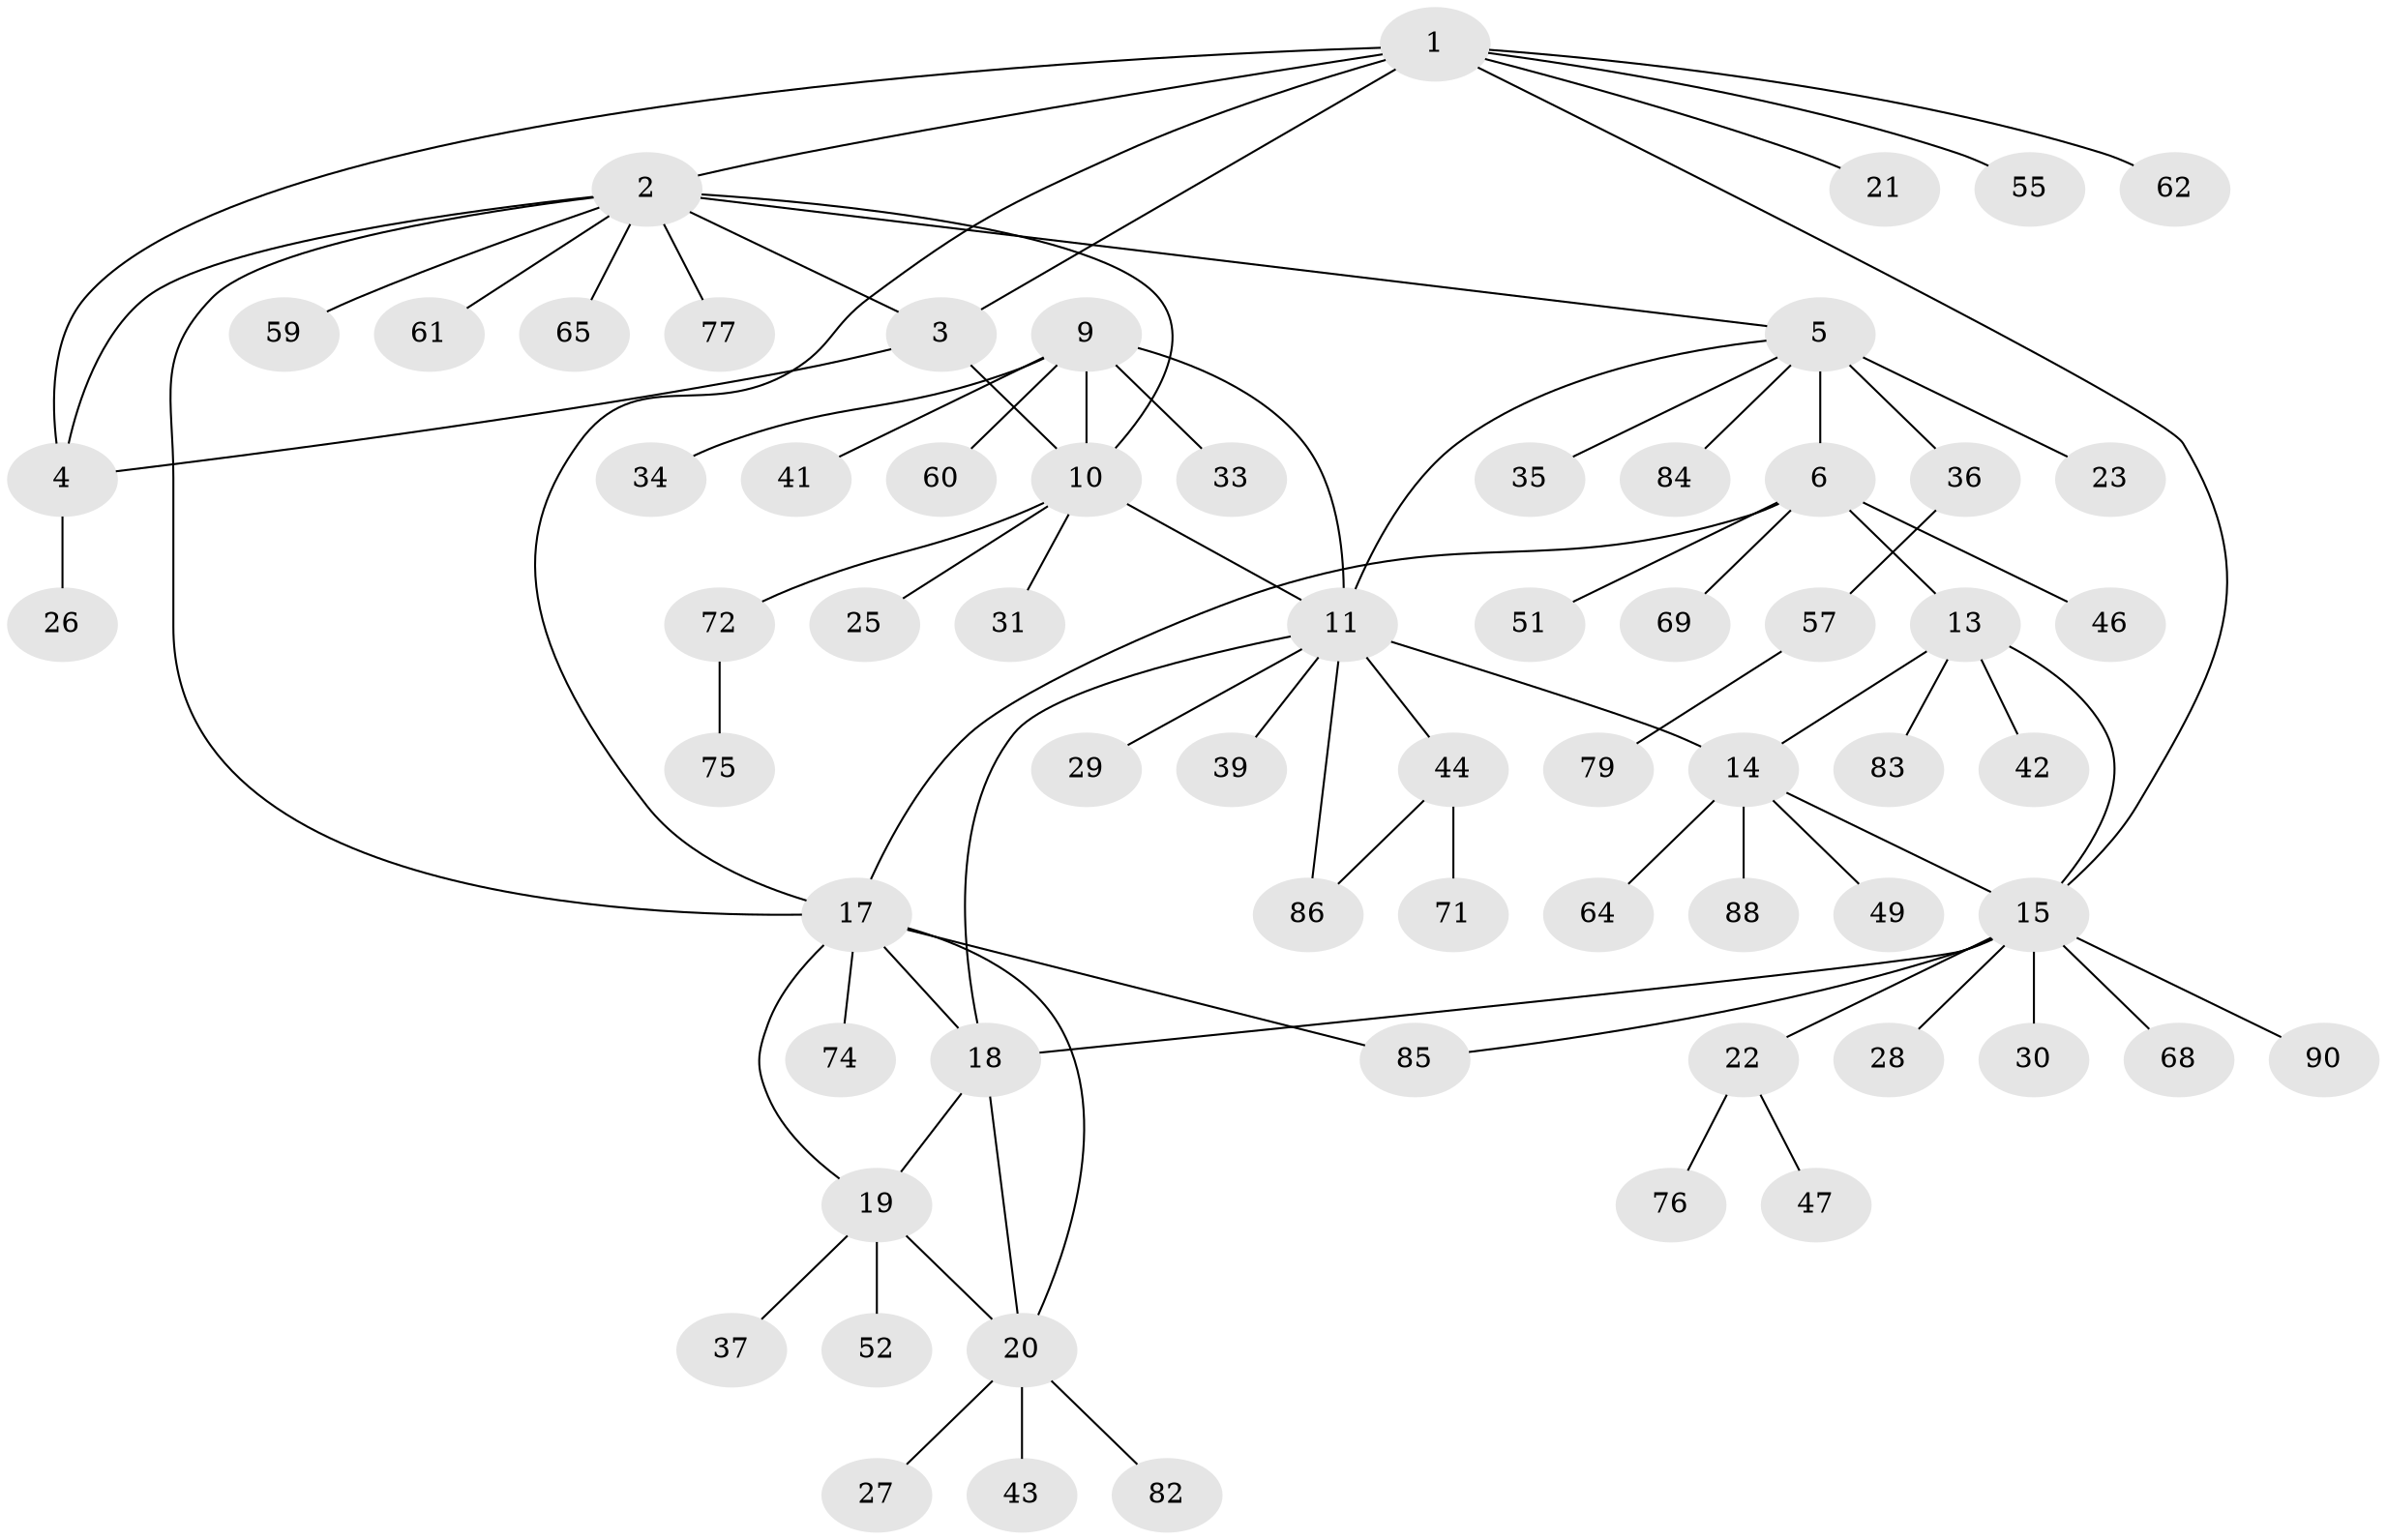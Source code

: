 // Generated by graph-tools (version 1.1) at 2025/24/03/03/25 07:24:16]
// undirected, 65 vertices, 82 edges
graph export_dot {
graph [start="1"]
  node [color=gray90,style=filled];
  1 [super="+56"];
  2 [super="+40"];
  3 [super="+81"];
  4;
  5 [super="+7"];
  6 [super="+8"];
  9 [super="+50"];
  10 [super="+12"];
  11 [super="+24"];
  13 [super="+32"];
  14 [super="+53"];
  15 [super="+16"];
  17 [super="+54"];
  18;
  19 [super="+58"];
  20 [super="+66"];
  21 [super="+80"];
  22 [super="+48"];
  23;
  25;
  26;
  27;
  28;
  29 [super="+45"];
  30 [super="+38"];
  31;
  33;
  34;
  35;
  36;
  37;
  39;
  41 [super="+70"];
  42;
  43;
  44 [super="+63"];
  46;
  47 [super="+89"];
  49;
  51;
  52;
  55 [super="+78"];
  57 [super="+87"];
  59;
  60 [super="+73"];
  61;
  62;
  64;
  65 [super="+67"];
  68;
  69;
  71;
  72;
  74;
  75;
  76;
  77;
  79;
  82;
  83;
  84;
  85;
  86;
  88;
  90;
  1 -- 2;
  1 -- 3;
  1 -- 4;
  1 -- 21;
  1 -- 55;
  1 -- 62;
  1 -- 15;
  1 -- 17;
  2 -- 3;
  2 -- 4;
  2 -- 5;
  2 -- 17;
  2 -- 59;
  2 -- 61;
  2 -- 65;
  2 -- 77;
  2 -- 10;
  3 -- 4;
  3 -- 10;
  4 -- 26;
  5 -- 6 [weight=4];
  5 -- 23;
  5 -- 35;
  5 -- 84;
  5 -- 11;
  5 -- 36;
  6 -- 13;
  6 -- 17;
  6 -- 69;
  6 -- 51;
  6 -- 46;
  9 -- 10 [weight=2];
  9 -- 11;
  9 -- 33;
  9 -- 34;
  9 -- 41;
  9 -- 60;
  10 -- 11 [weight=2];
  10 -- 31;
  10 -- 72;
  10 -- 25;
  11 -- 14 [weight=2];
  11 -- 18;
  11 -- 29;
  11 -- 39;
  11 -- 44;
  11 -- 86;
  13 -- 14;
  13 -- 15 [weight=2];
  13 -- 83;
  13 -- 42;
  14 -- 15 [weight=2];
  14 -- 49;
  14 -- 64;
  14 -- 88;
  15 -- 18;
  15 -- 22;
  15 -- 28;
  15 -- 68;
  15 -- 85;
  15 -- 30;
  15 -- 90;
  17 -- 18;
  17 -- 19;
  17 -- 20;
  17 -- 74;
  17 -- 85;
  18 -- 19;
  18 -- 20;
  19 -- 20;
  19 -- 37;
  19 -- 52;
  20 -- 27;
  20 -- 43;
  20 -- 82;
  22 -- 47;
  22 -- 76;
  36 -- 57;
  44 -- 71;
  44 -- 86;
  57 -- 79;
  72 -- 75;
}
